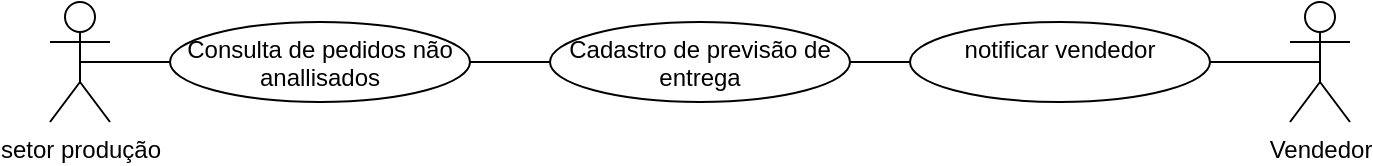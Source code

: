 <mxfile version="14.8.0" type="device"><diagram id="Emo91jbAAjpRRcOMdXki" name="Page-1"><mxGraphModel dx="2062" dy="794" grid="1" gridSize="10" guides="1" tooltips="1" connect="1" arrows="1" fold="1" page="1" pageScale="1" pageWidth="827" pageHeight="1169" math="0" shadow="0"><root><mxCell id="0"/><mxCell id="1" parent="0"/><mxCell id="I-bUgXkUvECTJXZSuitN-6" value="" style="edgeStyle=orthogonalEdgeStyle;rounded=0;orthogonalLoop=1;jettySize=auto;html=1;endArrow=none;endFill=0;exitX=0.5;exitY=0.5;exitDx=0;exitDy=0;exitPerimeter=0;" edge="1" parent="1" source="I-bUgXkUvECTJXZSuitN-4" target="I-bUgXkUvECTJXZSuitN-5"><mxGeometry relative="1" as="geometry"/></mxCell><mxCell id="I-bUgXkUvECTJXZSuitN-4" value="setor produção" style="shape=umlActor;verticalLabelPosition=bottom;verticalAlign=top;html=1;outlineConnect=0;" vertex="1" parent="1"><mxGeometry x="50" y="340" width="30" height="60" as="geometry"/></mxCell><mxCell id="I-bUgXkUvECTJXZSuitN-8" value="" style="edgeStyle=orthogonalEdgeStyle;rounded=0;orthogonalLoop=1;jettySize=auto;html=1;endArrow=none;endFill=0;" edge="1" parent="1" source="I-bUgXkUvECTJXZSuitN-5" target="I-bUgXkUvECTJXZSuitN-7"><mxGeometry relative="1" as="geometry"/></mxCell><mxCell id="I-bUgXkUvECTJXZSuitN-5" value="Consulta de pedidos não anallisados" style="ellipse;whiteSpace=wrap;html=1;verticalAlign=top;" vertex="1" parent="1"><mxGeometry x="110" y="350" width="150" height="40" as="geometry"/></mxCell><mxCell id="I-bUgXkUvECTJXZSuitN-10" value="" style="edgeStyle=orthogonalEdgeStyle;rounded=0;orthogonalLoop=1;jettySize=auto;html=1;endArrow=none;endFill=0;" edge="1" parent="1" source="I-bUgXkUvECTJXZSuitN-7" target="I-bUgXkUvECTJXZSuitN-9"><mxGeometry relative="1" as="geometry"/></mxCell><mxCell id="I-bUgXkUvECTJXZSuitN-7" value="Cadastro de previsão de entrega&lt;br&gt;" style="ellipse;whiteSpace=wrap;html=1;verticalAlign=top;" vertex="1" parent="1"><mxGeometry x="300" y="350" width="150" height="40" as="geometry"/></mxCell><mxCell id="I-bUgXkUvECTJXZSuitN-9" value="notificar vendedor" style="ellipse;whiteSpace=wrap;html=1;verticalAlign=top;" vertex="1" parent="1"><mxGeometry x="480" y="350" width="150" height="40" as="geometry"/></mxCell><mxCell id="I-bUgXkUvECTJXZSuitN-12" style="edgeStyle=orthogonalEdgeStyle;rounded=0;orthogonalLoop=1;jettySize=auto;html=1;endArrow=none;endFill=0;exitX=0.5;exitY=0.5;exitDx=0;exitDy=0;exitPerimeter=0;" edge="1" parent="1" source="I-bUgXkUvECTJXZSuitN-11" target="I-bUgXkUvECTJXZSuitN-9"><mxGeometry relative="1" as="geometry"><mxPoint x="880" y="370" as="sourcePoint"/></mxGeometry></mxCell><mxCell id="I-bUgXkUvECTJXZSuitN-11" value="Vendedor" style="shape=umlActor;verticalLabelPosition=bottom;verticalAlign=top;html=1;outlineConnect=0;" vertex="1" parent="1"><mxGeometry x="670" y="340" width="30" height="60" as="geometry"/></mxCell></root></mxGraphModel></diagram></mxfile>